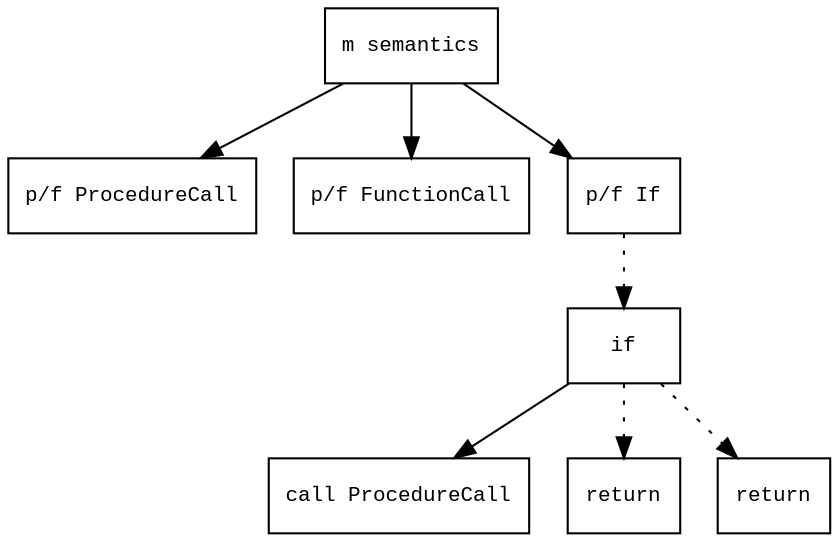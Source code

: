 digraph AST {
  graph [fontname="Times New Roman",fontsize=10];
  node  [fontname="Courier New",fontsize=10];
  edge  [fontname="Times New Roman",fontsize=10];

  node0 [label="m semantics",shape=box];
  node1 [label="p/f ProcedureCall",shape=box];
  node0 -> node1;
  node2 [label="p/f FunctionCall",shape=box];
  node0 -> node2;
  node3 [label="p/f If",shape=box];
  node7 [label="if",shape=box];
  node4 [label="call ProcedureCall",shape=box];
  node7->node4;
  node5 [label="return",shape=box];
  node7 -> node5 [style=dotted];
  node6 [label="return",shape=box];
  node7 -> node6 [style=dotted];
  node3 -> node7 [style=dotted];
  node0 -> node3;
}
